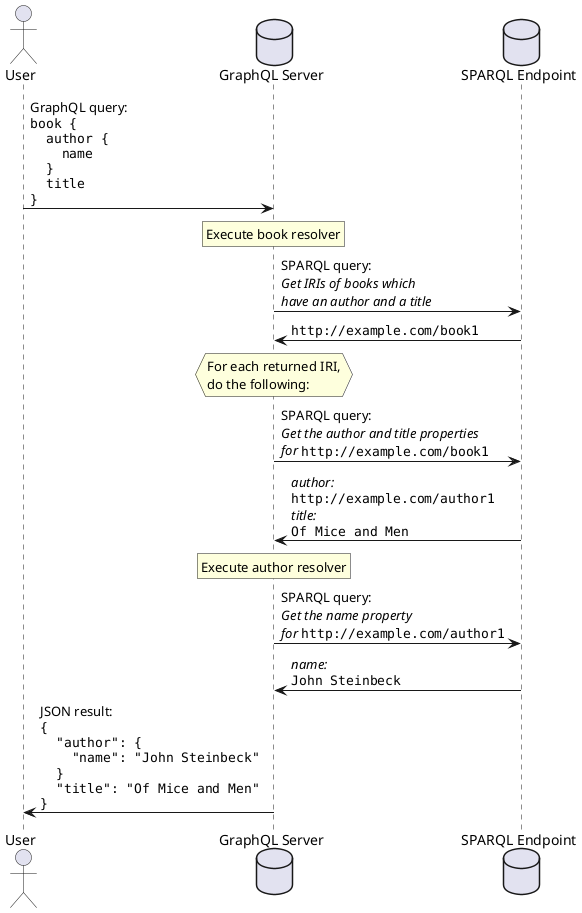 @startuml
actor User
database "GraphQL Server"
database "SPARQL Endpoint"

User -> "GraphQL Server": GraphQL query:\n""book {""\n""  author {""\n""    name""\n""  }""\n""  title""\n""}""

rnote over "GraphQL Server"
  Execute book resolver
endrnote

"GraphQL Server" -> "SPARQL Endpoint": SPARQL query:\n//Get IRIs of books which//\n//have an author and a title//

"GraphQL Server" <- "SPARQL Endpoint": ""http://example.com/book1""

hnote over "GraphQL Server"
  For each returned IRI,
  do the following:
endhnote

"GraphQL Server" -> "SPARQL Endpoint": SPARQL query:\n//Get the author and title properties//\n//for //""http://example.com/book1""

"GraphQL Server" <- "SPARQL Endpoint": //author://\n""http://example.com/author1""\n//title://\n""Of Mice and Men""

rnote over "GraphQL Server"
  Execute author resolver
endrnote

"GraphQL Server" -> "SPARQL Endpoint": SPARQL query:\n//Get the name property//\n//for //""http://example.com/author1""

"GraphQL Server" <- "SPARQL Endpoint": //name://\n""John Steinbeck""

User <- "GraphQL Server": JSON result:\n""{""\n""  "author": {""\n""    "name": "John Steinbeck" ""\n""  }""\n""  "title": "Of Mice and Men" ""\n""}""

@enduml
